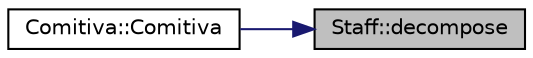 digraph "Staff::decompose"
{
 // LATEX_PDF_SIZE
  edge [fontname="Helvetica",fontsize="10",labelfontname="Helvetica",labelfontsize="10"];
  node [fontname="Helvetica",fontsize="10",shape=record];
  rankdir="RL";
  Node1 [label="Staff::decompose",height=0.2,width=0.4,color="black", fillcolor="grey75", style="filled", fontcolor="black",tooltip="Decompõe uma linha de um elemento do Staff em \"portugal.txt\" nos argumentos do Staff."];
  Node1 -> Node2 [dir="back",color="midnightblue",fontsize="10",style="solid",fontname="Helvetica"];
  Node2 [label="Comitiva::Comitiva",height=0.2,width=0.4,color="black", fillcolor="white", style="filled",URL="$class_comitiva.html#a68700a6fde336c4c54d662fa319c1ed1",tooltip="Esta função coloca no vetor \"pessoas\" todas as pessoas presentes no ficheiro \"portugal...."];
}
